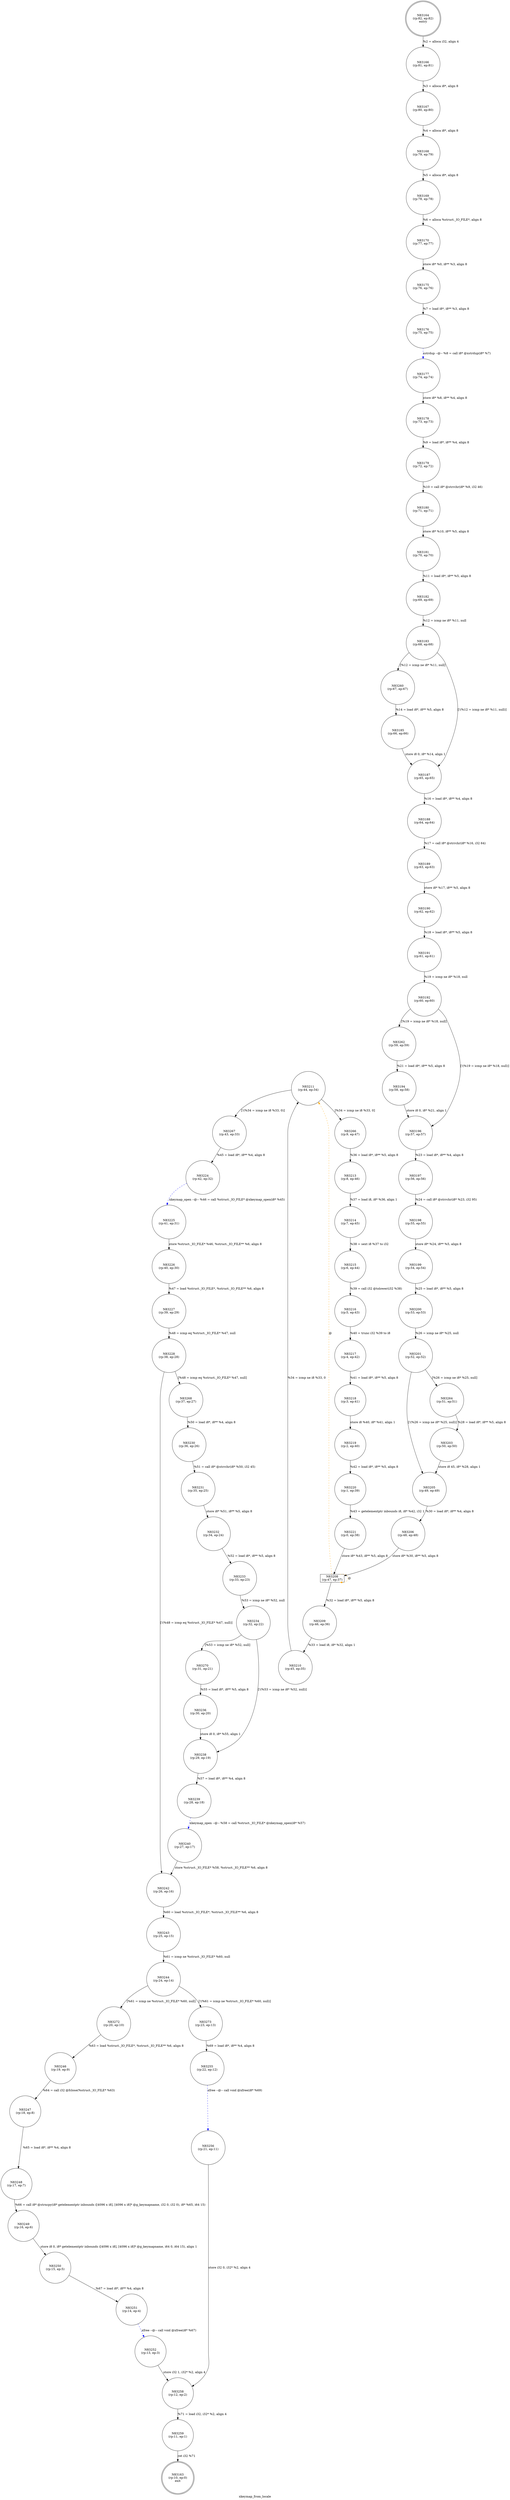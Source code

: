 digraph xkeymap_from_locale {
label="xkeymap_from_locale"
83163 [label="N83163\n(rp:10, ep:0)\nexit", shape="doublecircle"]
83164 [label="N83164\n(rp:82, ep:82)\nentry", shape="doublecircle"]
83164 -> 83166 [label="%2 = alloca i32, align 4"]
83166 [label="N83166\n(rp:81, ep:81)", shape="circle"]
83166 -> 83167 [label="%3 = alloca i8*, align 8"]
83167 [label="N83167\n(rp:80, ep:80)", shape="circle"]
83167 -> 83168 [label="%4 = alloca i8*, align 8"]
83168 [label="N83168\n(rp:79, ep:79)", shape="circle"]
83168 -> 83169 [label="%5 = alloca i8*, align 8"]
83169 [label="N83169\n(rp:78, ep:78)", shape="circle"]
83169 -> 83170 [label="%6 = alloca %struct._IO_FILE*, align 8"]
83170 [label="N83170\n(rp:77, ep:77)", shape="circle"]
83170 -> 83175 [label="store i8* %0, i8** %3, align 8"]
83175 [label="N83175\n(rp:76, ep:76)", shape="circle"]
83175 -> 83176 [label="%7 = load i8*, i8** %3, align 8"]
83176 [label="N83176\n(rp:75, ep:75)", shape="circle"]
83176 -> 83177 [label="xstrdup --@-- %8 = call i8* @xstrdup(i8* %7)", style="dashed", color="blue"]
83177 [label="N83177\n(rp:74, ep:74)", shape="circle"]
83177 -> 83178 [label="store i8* %8, i8** %4, align 8"]
83178 [label="N83178\n(rp:73, ep:73)", shape="circle"]
83178 -> 83179 [label="%9 = load i8*, i8** %4, align 8"]
83179 [label="N83179\n(rp:72, ep:72)", shape="circle"]
83179 -> 83180 [label="%10 = call i8* @strrchr(i8* %9, i32 46)"]
83180 [label="N83180\n(rp:71, ep:71)", shape="circle"]
83180 -> 83181 [label="store i8* %10, i8** %5, align 8"]
83181 [label="N83181\n(rp:70, ep:70)", shape="circle"]
83181 -> 83182 [label="%11 = load i8*, i8** %5, align 8"]
83182 [label="N83182\n(rp:69, ep:69)", shape="circle"]
83182 -> 83183 [label="%12 = icmp ne i8* %11, null"]
83183 [label="N83183\n(rp:68, ep:68)", shape="circle"]
83183 -> 83260 [label="[%12 = icmp ne i8* %11, null]"]
83183 -> 83187 [label="[!(%12 = icmp ne i8* %11, null)]"]
83185 [label="N83185\n(rp:66, ep:66)", shape="circle"]
83185 -> 83187 [label="store i8 0, i8* %14, align 1"]
83187 [label="N83187\n(rp:65, ep:65)", shape="circle"]
83187 -> 83188 [label="%16 = load i8*, i8** %4, align 8"]
83188 [label="N83188\n(rp:64, ep:64)", shape="circle"]
83188 -> 83189 [label="%17 = call i8* @strrchr(i8* %16, i32 64)"]
83189 [label="N83189\n(rp:63, ep:63)", shape="circle"]
83189 -> 83190 [label="store i8* %17, i8** %5, align 8"]
83190 [label="N83190\n(rp:62, ep:62)", shape="circle"]
83190 -> 83191 [label="%18 = load i8*, i8** %5, align 8"]
83191 [label="N83191\n(rp:61, ep:61)", shape="circle"]
83191 -> 83192 [label="%19 = icmp ne i8* %18, null"]
83192 [label="N83192\n(rp:60, ep:60)", shape="circle"]
83192 -> 83262 [label="[%19 = icmp ne i8* %18, null]"]
83192 -> 83196 [label="[!(%19 = icmp ne i8* %18, null)]"]
83194 [label="N83194\n(rp:58, ep:58)", shape="circle"]
83194 -> 83196 [label="store i8 0, i8* %21, align 1"]
83196 [label="N83196\n(rp:57, ep:57)", shape="circle"]
83196 -> 83197 [label="%23 = load i8*, i8** %4, align 8"]
83197 [label="N83197\n(rp:56, ep:56)", shape="circle"]
83197 -> 83198 [label="%24 = call i8* @strrchr(i8* %23, i32 95)"]
83198 [label="N83198\n(rp:55, ep:55)", shape="circle"]
83198 -> 83199 [label="store i8* %24, i8** %5, align 8"]
83199 [label="N83199\n(rp:54, ep:54)", shape="circle"]
83199 -> 83200 [label="%25 = load i8*, i8** %5, align 8"]
83200 [label="N83200\n(rp:53, ep:53)", shape="circle"]
83200 -> 83201 [label="%26 = icmp ne i8* %25, null"]
83201 [label="N83201\n(rp:52, ep:52)", shape="circle"]
83201 -> 83264 [label="[%26 = icmp ne i8* %25, null]"]
83201 -> 83205 [label="[!(%26 = icmp ne i8* %25, null)]"]
83203 [label="N83203\n(rp:50, ep:50)", shape="circle"]
83203 -> 83205 [label="store i8 45, i8* %28, align 1"]
83205 [label="N83205\n(rp:49, ep:49)", shape="circle"]
83205 -> 83206 [label="%30 = load i8*, i8** %4, align 8"]
83206 [label="N83206\n(rp:48, ep:48)", shape="circle"]
83206 -> 83208 [label="store i8* %30, i8** %5, align 8"]
83208 [label="N83208\n(rp:47, ep:37)", shape="box"]
83208 -> 83209 [label="%32 = load i8*, i8** %5, align 8"]
83208 -> 83208 [label="@", style="dashed", color="orange"]
83208 -> 83211 [label="@", style="dashed", color="orange"]
83209 [label="N83209\n(rp:46, ep:36)", shape="circle"]
83209 -> 83210 [label="%33 = load i8, i8* %32, align 1"]
83210 [label="N83210\n(rp:45, ep:35)", shape="circle"]
83210 -> 83211 [label="%34 = icmp ne i8 %33, 0"]
83211 [label="N83211\n(rp:44, ep:34)", shape="circle"]
83211 -> 83266 [label="[%34 = icmp ne i8 %33, 0]"]
83211 -> 83267 [label="[!(%34 = icmp ne i8 %33, 0)]"]
83213 [label="N83213\n(rp:8, ep:46)", shape="circle"]
83213 -> 83214 [label="%37 = load i8, i8* %36, align 1"]
83214 [label="N83214\n(rp:7, ep:45)", shape="circle"]
83214 -> 83215 [label="%38 = sext i8 %37 to i32"]
83215 [label="N83215\n(rp:6, ep:44)", shape="circle"]
83215 -> 83216 [label="%39 = call i32 @tolower(i32 %38)"]
83216 [label="N83216\n(rp:5, ep:43)", shape="circle"]
83216 -> 83217 [label="%40 = trunc i32 %39 to i8"]
83217 [label="N83217\n(rp:4, ep:42)", shape="circle"]
83217 -> 83218 [label="%41 = load i8*, i8** %5, align 8"]
83218 [label="N83218\n(rp:3, ep:41)", shape="circle"]
83218 -> 83219 [label="store i8 %40, i8* %41, align 1"]
83219 [label="N83219\n(rp:2, ep:40)", shape="circle"]
83219 -> 83220 [label="%42 = load i8*, i8** %5, align 8"]
83220 [label="N83220\n(rp:1, ep:39)", shape="circle"]
83220 -> 83221 [label="%43 = getelementptr inbounds i8, i8* %42, i32 1"]
83221 [label="N83221\n(rp:0, ep:38)", shape="circle"]
83221 -> 83208 [label="store i8* %43, i8** %5, align 8"]
83224 [label="N83224\n(rp:42, ep:32)", shape="circle"]
83224 -> 83225 [label="xkeymap_open --@-- %46 = call %struct._IO_FILE* @xkeymap_open(i8* %45)", style="dashed", color="blue"]
83225 [label="N83225\n(rp:41, ep:31)", shape="circle"]
83225 -> 83226 [label="store %struct._IO_FILE* %46, %struct._IO_FILE** %6, align 8"]
83226 [label="N83226\n(rp:40, ep:30)", shape="circle"]
83226 -> 83227 [label="%47 = load %struct._IO_FILE*, %struct._IO_FILE** %6, align 8"]
83227 [label="N83227\n(rp:39, ep:29)", shape="circle"]
83227 -> 83228 [label="%48 = icmp eq %struct._IO_FILE* %47, null"]
83228 [label="N83228\n(rp:38, ep:28)", shape="circle"]
83228 -> 83268 [label="[%48 = icmp eq %struct._IO_FILE* %47, null]"]
83228 -> 83242 [label="[!(%48 = icmp eq %struct._IO_FILE* %47, null)]"]
83230 [label="N83230\n(rp:36, ep:26)", shape="circle"]
83230 -> 83231 [label="%51 = call i8* @strrchr(i8* %50, i32 45)"]
83231 [label="N83231\n(rp:35, ep:25)", shape="circle"]
83231 -> 83232 [label="store i8* %51, i8** %5, align 8"]
83232 [label="N83232\n(rp:34, ep:24)", shape="circle"]
83232 -> 83233 [label="%52 = load i8*, i8** %5, align 8"]
83233 [label="N83233\n(rp:33, ep:23)", shape="circle"]
83233 -> 83234 [label="%53 = icmp ne i8* %52, null"]
83234 [label="N83234\n(rp:32, ep:22)", shape="circle"]
83234 -> 83270 [label="[%53 = icmp ne i8* %52, null]"]
83234 -> 83238 [label="[!(%53 = icmp ne i8* %52, null)]"]
83236 [label="N83236\n(rp:30, ep:20)", shape="circle"]
83236 -> 83238 [label="store i8 0, i8* %55, align 1"]
83238 [label="N83238\n(rp:29, ep:19)", shape="circle"]
83238 -> 83239 [label="%57 = load i8*, i8** %4, align 8"]
83239 [label="N83239\n(rp:28, ep:18)", shape="circle"]
83239 -> 83240 [label="xkeymap_open --@-- %58 = call %struct._IO_FILE* @xkeymap_open(i8* %57)", style="dashed", color="blue"]
83240 [label="N83240\n(rp:27, ep:17)", shape="circle"]
83240 -> 83242 [label="store %struct._IO_FILE* %58, %struct._IO_FILE** %6, align 8"]
83242 [label="N83242\n(rp:26, ep:16)", shape="circle"]
83242 -> 83243 [label="%60 = load %struct._IO_FILE*, %struct._IO_FILE** %6, align 8"]
83243 [label="N83243\n(rp:25, ep:15)", shape="circle"]
83243 -> 83244 [label="%61 = icmp ne %struct._IO_FILE* %60, null"]
83244 [label="N83244\n(rp:24, ep:14)", shape="circle"]
83244 -> 83272 [label="[%61 = icmp ne %struct._IO_FILE* %60, null]"]
83244 -> 83273 [label="[!(%61 = icmp ne %struct._IO_FILE* %60, null)]"]
83246 [label="N83246\n(rp:19, ep:9)", shape="circle"]
83246 -> 83247 [label="%64 = call i32 @fclose(%struct._IO_FILE* %63)"]
83247 [label="N83247\n(rp:18, ep:8)", shape="circle"]
83247 -> 83248 [label="%65 = load i8*, i8** %4, align 8"]
83248 [label="N83248\n(rp:17, ep:7)", shape="circle"]
83248 -> 83249 [label="%66 = call i8* @strncpy(i8* getelementptr inbounds ([4096 x i8], [4096 x i8]* @g_keymapname, i32 0, i32 0), i8* %65, i64 15)"]
83249 [label="N83249\n(rp:16, ep:6)", shape="circle"]
83249 -> 83250 [label="store i8 0, i8* getelementptr inbounds ([4096 x i8], [4096 x i8]* @g_keymapname, i64 0, i64 15), align 1"]
83250 [label="N83250\n(rp:15, ep:5)", shape="circle"]
83250 -> 83251 [label="%67 = load i8*, i8** %4, align 8"]
83251 [label="N83251\n(rp:14, ep:4)", shape="circle"]
83251 -> 83252 [label="xfree --@-- call void @xfree(i8* %67)", style="dashed", color="blue"]
83252 [label="N83252\n(rp:13, ep:3)", shape="circle"]
83252 -> 83258 [label="store i32 1, i32* %2, align 4"]
83255 [label="N83255\n(rp:22, ep:12)", shape="circle"]
83255 -> 83256 [label="xfree --@-- call void @xfree(i8* %69)", style="dashed", color="blue"]
83256 [label="N83256\n(rp:21, ep:11)", shape="circle"]
83256 -> 83258 [label="store i32 0, i32* %2, align 4"]
83258 [label="N83258\n(rp:12, ep:2)", shape="circle"]
83258 -> 83259 [label="%71 = load i32, i32* %2, align 4"]
83259 [label="N83259\n(rp:11, ep:1)", shape="circle"]
83259 -> 83163 [label="ret i32 %71"]
83260 [label="N83260\n(rp:67, ep:67)", shape="circle"]
83260 -> 83185 [label="%14 = load i8*, i8** %5, align 8"]
83262 [label="N83262\n(rp:59, ep:59)", shape="circle"]
83262 -> 83194 [label="%21 = load i8*, i8** %5, align 8"]
83264 [label="N83264\n(rp:51, ep:51)", shape="circle"]
83264 -> 83203 [label="%28 = load i8*, i8** %5, align 8"]
83266 [label="N83266\n(rp:9, ep:47)", shape="circle"]
83266 -> 83213 [label="%36 = load i8*, i8** %5, align 8"]
83267 [label="N83267\n(rp:43, ep:33)", shape="circle"]
83267 -> 83224 [label="%45 = load i8*, i8** %4, align 8"]
83268 [label="N83268\n(rp:37, ep:27)", shape="circle"]
83268 -> 83230 [label="%50 = load i8*, i8** %4, align 8"]
83270 [label="N83270\n(rp:31, ep:21)", shape="circle"]
83270 -> 83236 [label="%55 = load i8*, i8** %5, align 8"]
83272 [label="N83272\n(rp:20, ep:10)", shape="circle"]
83272 -> 83246 [label="%63 = load %struct._IO_FILE*, %struct._IO_FILE** %6, align 8"]
83273 [label="N83273\n(rp:23, ep:13)", shape="circle"]
83273 -> 83255 [label="%69 = load i8*, i8** %4, align 8"]
}
